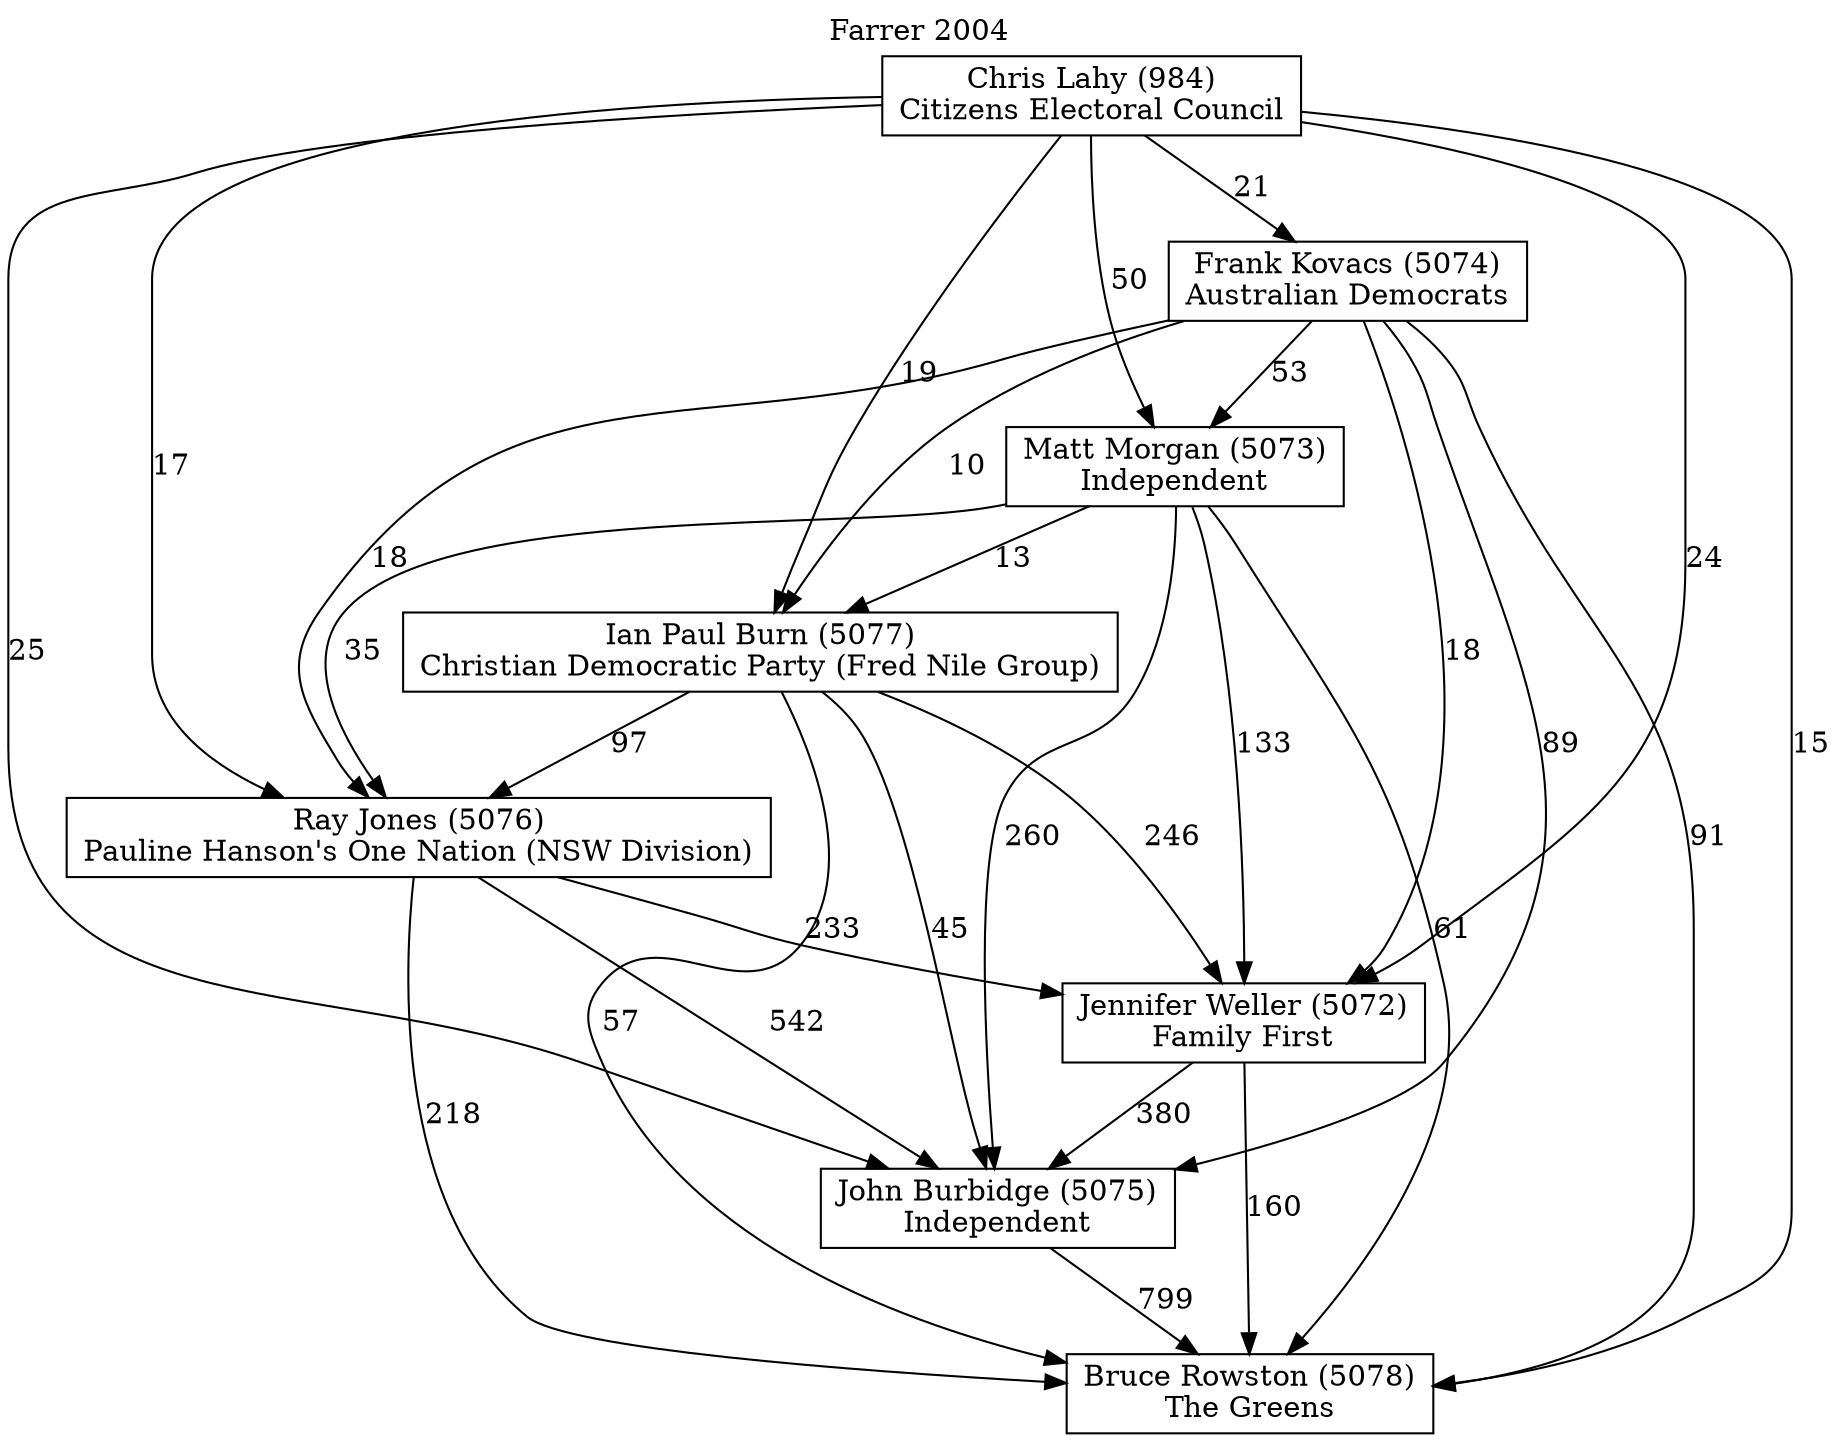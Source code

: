 // House preference flow
digraph "Bruce Rowston (5078)_Farrer_2004" {
	graph [label="Farrer 2004" labelloc=t mclimit=10]
	node [shape=box]
	"Bruce Rowston (5078)" [label="Bruce Rowston (5078)
The Greens"]
	"John Burbidge (5075)" [label="John Burbidge (5075)
Independent"]
	"Jennifer Weller (5072)" [label="Jennifer Weller (5072)
Family First"]
	"Ray Jones (5076)" [label="Ray Jones (5076)
Pauline Hanson's One Nation (NSW Division)"]
	"Ian Paul Burn (5077)" [label="Ian Paul Burn (5077)
Christian Democratic Party (Fred Nile Group)"]
	"Matt Morgan (5073)" [label="Matt Morgan (5073)
Independent"]
	"Frank Kovacs (5074)" [label="Frank Kovacs (5074)
Australian Democrats"]
	"Chris Lahy (984)" [label="Chris Lahy (984)
Citizens Electoral Council"]
	"John Burbidge (5075)" -> "Bruce Rowston (5078)" [label=799]
	"Jennifer Weller (5072)" -> "John Burbidge (5075)" [label=380]
	"Ray Jones (5076)" -> "Jennifer Weller (5072)" [label=233]
	"Ian Paul Burn (5077)" -> "Ray Jones (5076)" [label=97]
	"Matt Morgan (5073)" -> "Ian Paul Burn (5077)" [label=13]
	"Frank Kovacs (5074)" -> "Matt Morgan (5073)" [label=53]
	"Chris Lahy (984)" -> "Frank Kovacs (5074)" [label=21]
	"Jennifer Weller (5072)" -> "Bruce Rowston (5078)" [label=160]
	"Ray Jones (5076)" -> "Bruce Rowston (5078)" [label=218]
	"Ian Paul Burn (5077)" -> "Bruce Rowston (5078)" [label=57]
	"Matt Morgan (5073)" -> "Bruce Rowston (5078)" [label=61]
	"Frank Kovacs (5074)" -> "Bruce Rowston (5078)" [label=91]
	"Chris Lahy (984)" -> "Bruce Rowston (5078)" [label=15]
	"Chris Lahy (984)" -> "Matt Morgan (5073)" [label=50]
	"Frank Kovacs (5074)" -> "Ian Paul Burn (5077)" [label=10]
	"Chris Lahy (984)" -> "Ian Paul Burn (5077)" [label=19]
	"Matt Morgan (5073)" -> "Ray Jones (5076)" [label=35]
	"Frank Kovacs (5074)" -> "Ray Jones (5076)" [label=18]
	"Chris Lahy (984)" -> "Ray Jones (5076)" [label=17]
	"Ian Paul Burn (5077)" -> "Jennifer Weller (5072)" [label=246]
	"Matt Morgan (5073)" -> "Jennifer Weller (5072)" [label=133]
	"Frank Kovacs (5074)" -> "Jennifer Weller (5072)" [label=18]
	"Chris Lahy (984)" -> "Jennifer Weller (5072)" [label=24]
	"Ray Jones (5076)" -> "John Burbidge (5075)" [label=542]
	"Ian Paul Burn (5077)" -> "John Burbidge (5075)" [label=45]
	"Matt Morgan (5073)" -> "John Burbidge (5075)" [label=260]
	"Frank Kovacs (5074)" -> "John Burbidge (5075)" [label=89]
	"Chris Lahy (984)" -> "John Burbidge (5075)" [label=25]
}
